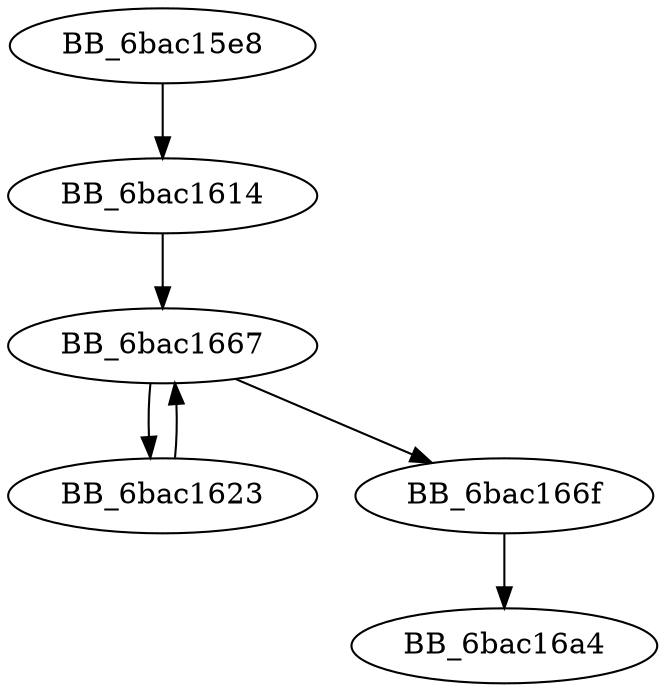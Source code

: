 DiGraph sub_6BAC15E8{
BB_6bac15e8->BB_6bac1614
BB_6bac1614->BB_6bac1667
BB_6bac1623->BB_6bac1667
BB_6bac1667->BB_6bac1623
BB_6bac1667->BB_6bac166f
BB_6bac166f->BB_6bac16a4
}

